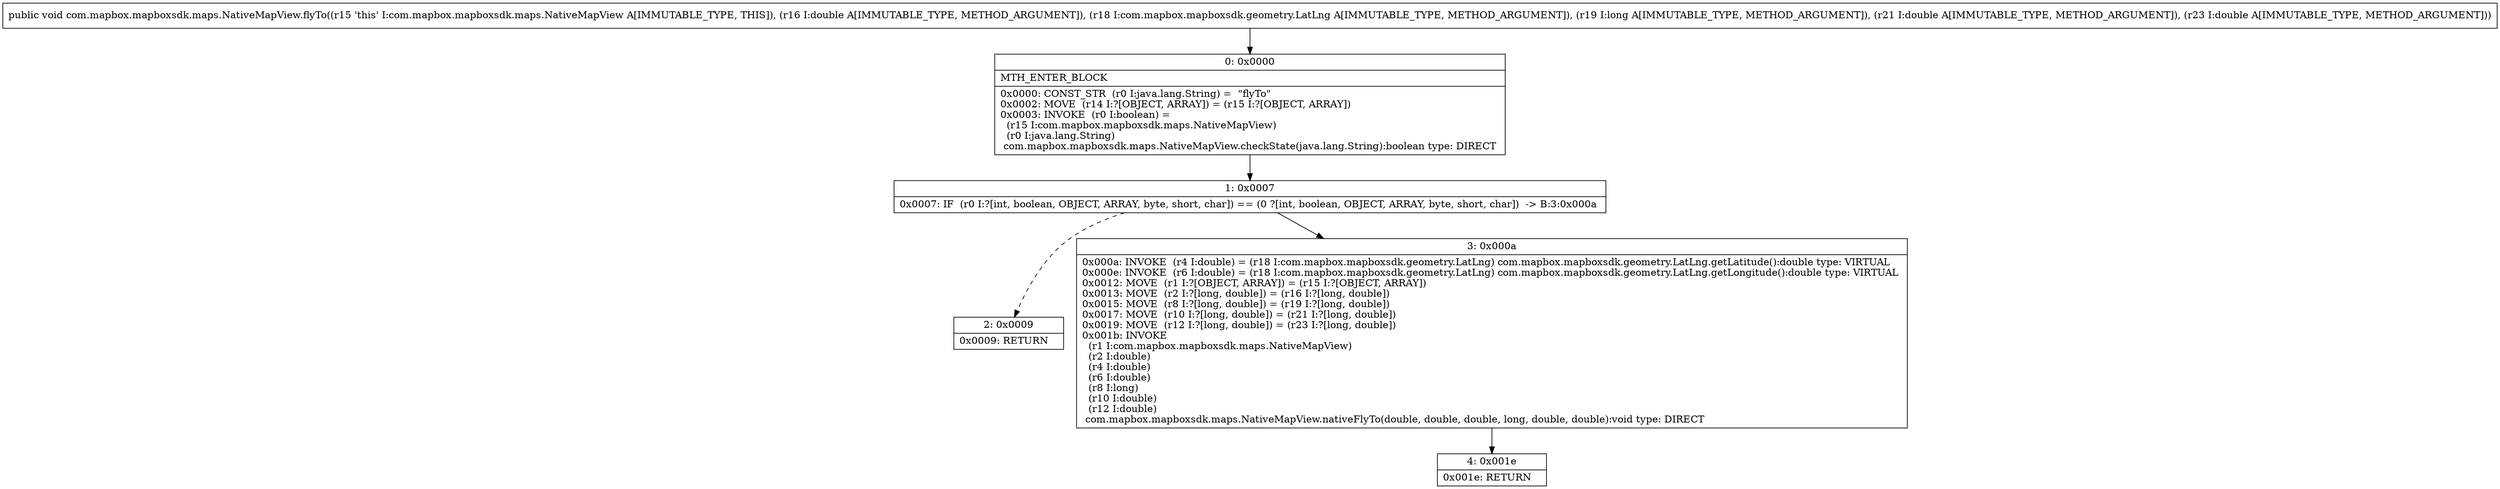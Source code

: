 digraph "CFG forcom.mapbox.mapboxsdk.maps.NativeMapView.flyTo(DLcom\/mapbox\/mapboxsdk\/geometry\/LatLng;JDD)V" {
Node_0 [shape=record,label="{0\:\ 0x0000|MTH_ENTER_BLOCK\l|0x0000: CONST_STR  (r0 I:java.lang.String) =  \"flyTo\" \l0x0002: MOVE  (r14 I:?[OBJECT, ARRAY]) = (r15 I:?[OBJECT, ARRAY]) \l0x0003: INVOKE  (r0 I:boolean) = \l  (r15 I:com.mapbox.mapboxsdk.maps.NativeMapView)\l  (r0 I:java.lang.String)\l com.mapbox.mapboxsdk.maps.NativeMapView.checkState(java.lang.String):boolean type: DIRECT \l}"];
Node_1 [shape=record,label="{1\:\ 0x0007|0x0007: IF  (r0 I:?[int, boolean, OBJECT, ARRAY, byte, short, char]) == (0 ?[int, boolean, OBJECT, ARRAY, byte, short, char])  \-\> B:3:0x000a \l}"];
Node_2 [shape=record,label="{2\:\ 0x0009|0x0009: RETURN   \l}"];
Node_3 [shape=record,label="{3\:\ 0x000a|0x000a: INVOKE  (r4 I:double) = (r18 I:com.mapbox.mapboxsdk.geometry.LatLng) com.mapbox.mapboxsdk.geometry.LatLng.getLatitude():double type: VIRTUAL \l0x000e: INVOKE  (r6 I:double) = (r18 I:com.mapbox.mapboxsdk.geometry.LatLng) com.mapbox.mapboxsdk.geometry.LatLng.getLongitude():double type: VIRTUAL \l0x0012: MOVE  (r1 I:?[OBJECT, ARRAY]) = (r15 I:?[OBJECT, ARRAY]) \l0x0013: MOVE  (r2 I:?[long, double]) = (r16 I:?[long, double]) \l0x0015: MOVE  (r8 I:?[long, double]) = (r19 I:?[long, double]) \l0x0017: MOVE  (r10 I:?[long, double]) = (r21 I:?[long, double]) \l0x0019: MOVE  (r12 I:?[long, double]) = (r23 I:?[long, double]) \l0x001b: INVOKE  \l  (r1 I:com.mapbox.mapboxsdk.maps.NativeMapView)\l  (r2 I:double)\l  (r4 I:double)\l  (r6 I:double)\l  (r8 I:long)\l  (r10 I:double)\l  (r12 I:double)\l com.mapbox.mapboxsdk.maps.NativeMapView.nativeFlyTo(double, double, double, long, double, double):void type: DIRECT \l}"];
Node_4 [shape=record,label="{4\:\ 0x001e|0x001e: RETURN   \l}"];
MethodNode[shape=record,label="{public void com.mapbox.mapboxsdk.maps.NativeMapView.flyTo((r15 'this' I:com.mapbox.mapboxsdk.maps.NativeMapView A[IMMUTABLE_TYPE, THIS]), (r16 I:double A[IMMUTABLE_TYPE, METHOD_ARGUMENT]), (r18 I:com.mapbox.mapboxsdk.geometry.LatLng A[IMMUTABLE_TYPE, METHOD_ARGUMENT]), (r19 I:long A[IMMUTABLE_TYPE, METHOD_ARGUMENT]), (r21 I:double A[IMMUTABLE_TYPE, METHOD_ARGUMENT]), (r23 I:double A[IMMUTABLE_TYPE, METHOD_ARGUMENT])) }"];
MethodNode -> Node_0;
Node_0 -> Node_1;
Node_1 -> Node_2[style=dashed];
Node_1 -> Node_3;
Node_3 -> Node_4;
}

